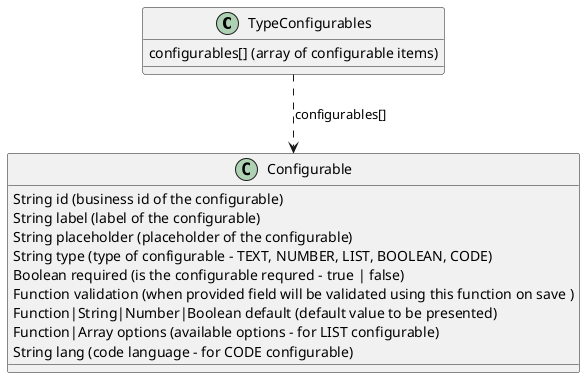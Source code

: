 @startuml

class TypeConfigurables {
  {field} configurables[] (array of configurable items)  
}

TypeConfigurables ..> Configurable : configurables[]
class Configurable {
  {field} String id (business id of the configurable)
  {field} String label (label of the configurable)
  {field} String placeholder (placeholder of the configurable)
  {field} String type (type of configurable - TEXT, NUMBER, LIST, BOOLEAN, CODE)
  {field} Boolean required (is the configurable requred - true | false)  
  {field} Function validation (when provided field will be validated using this function on save )  
  {field} Function|String|Number|Boolean default (default value to be presented)  
  {field} Function|Array options (available options - for LIST configurable)  
  {field} String lang (code language - for CODE configurable)  
}

@enduml